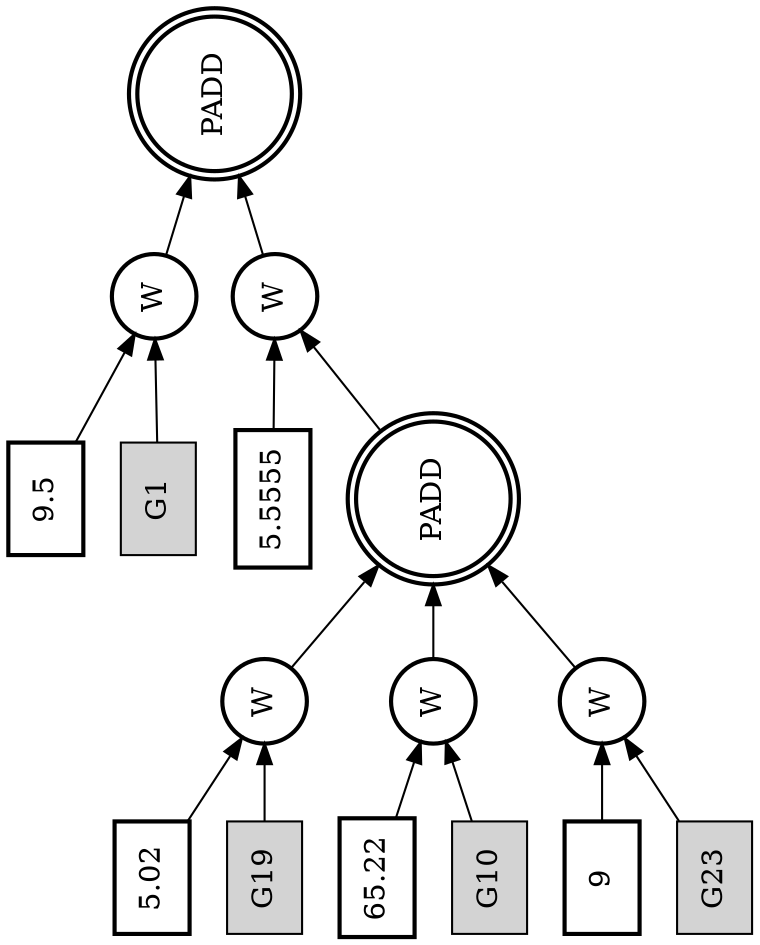digraph G{
	size="7.5,11.0";
	dir="none";
	rankdir="LR";
	orientation="landscape";
	PADD1 [shape="doublecircle" style="bold" label="PADD"];
	W1->PADD1;
	W1 [shape="circle" style="bold" label="W"];
	const1->W1;
	const1 [shape="box" style="bold" label="9.5"];
	G11->W1;
	G11 [shape="box" style="filled" label="G1"];
	W2->PADD1;
	W2 [shape="circle" style="bold" label="W"];
	const2->W2;
	const2 [shape="box" style="bold" label="5.5555"];
	PADD2->W2;
	PADD2 [shape="doublecircle" style="bold" label="PADD"];
	W3->PADD2;
	W3 [shape="circle" style="bold" label="W"];
	const3->W3;
	const3 [shape="box" style="bold" label="5.02"];
	G191->W3;
	G191 [shape="box" style="filled" label="G19"];
	W4->PADD2;
	W4 [shape="circle" style="bold" label="W"];
	const4->W4;
	const4 [shape="box" style="bold" label="65.22"];
	G101->W4;
	G101 [shape="box" style="filled" label="G10"];
	W5->PADD2;
	W5 [shape="circle" style="bold" label="W"];
	const5->W5;
	const5 [shape="box" style="bold" label="9"];
	G231->W5;
	G231 [shape="box" style="filled" label="G23"];
}
